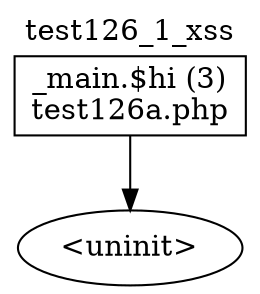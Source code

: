 digraph cfg {
  label="test126_1_xss";
  labelloc=t;
  n1 [shape=box, label="_main.$hi (3)\ntest126a.php"];
  n2 [shape=ellipse, label="<uninit>"];
  n1 -> n2;
}
